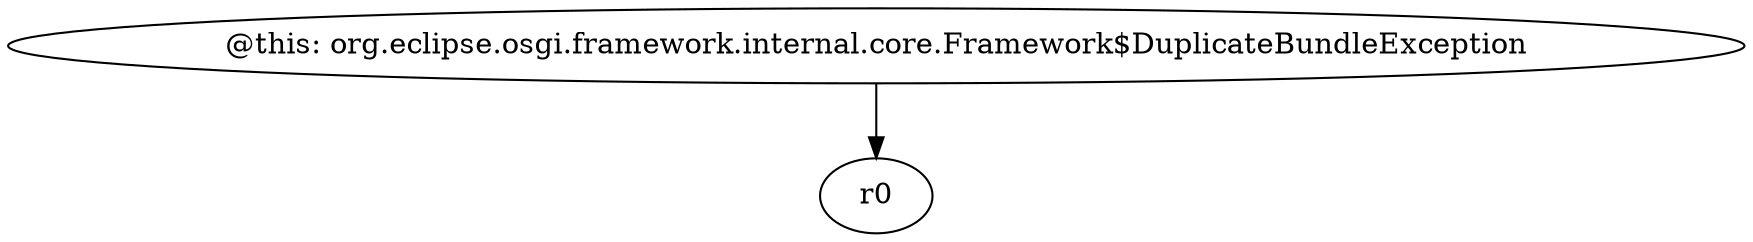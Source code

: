 digraph g {
0[label="@this: org.eclipse.osgi.framework.internal.core.Framework$DuplicateBundleException"]
1[label="r0"]
0->1[label=""]
}